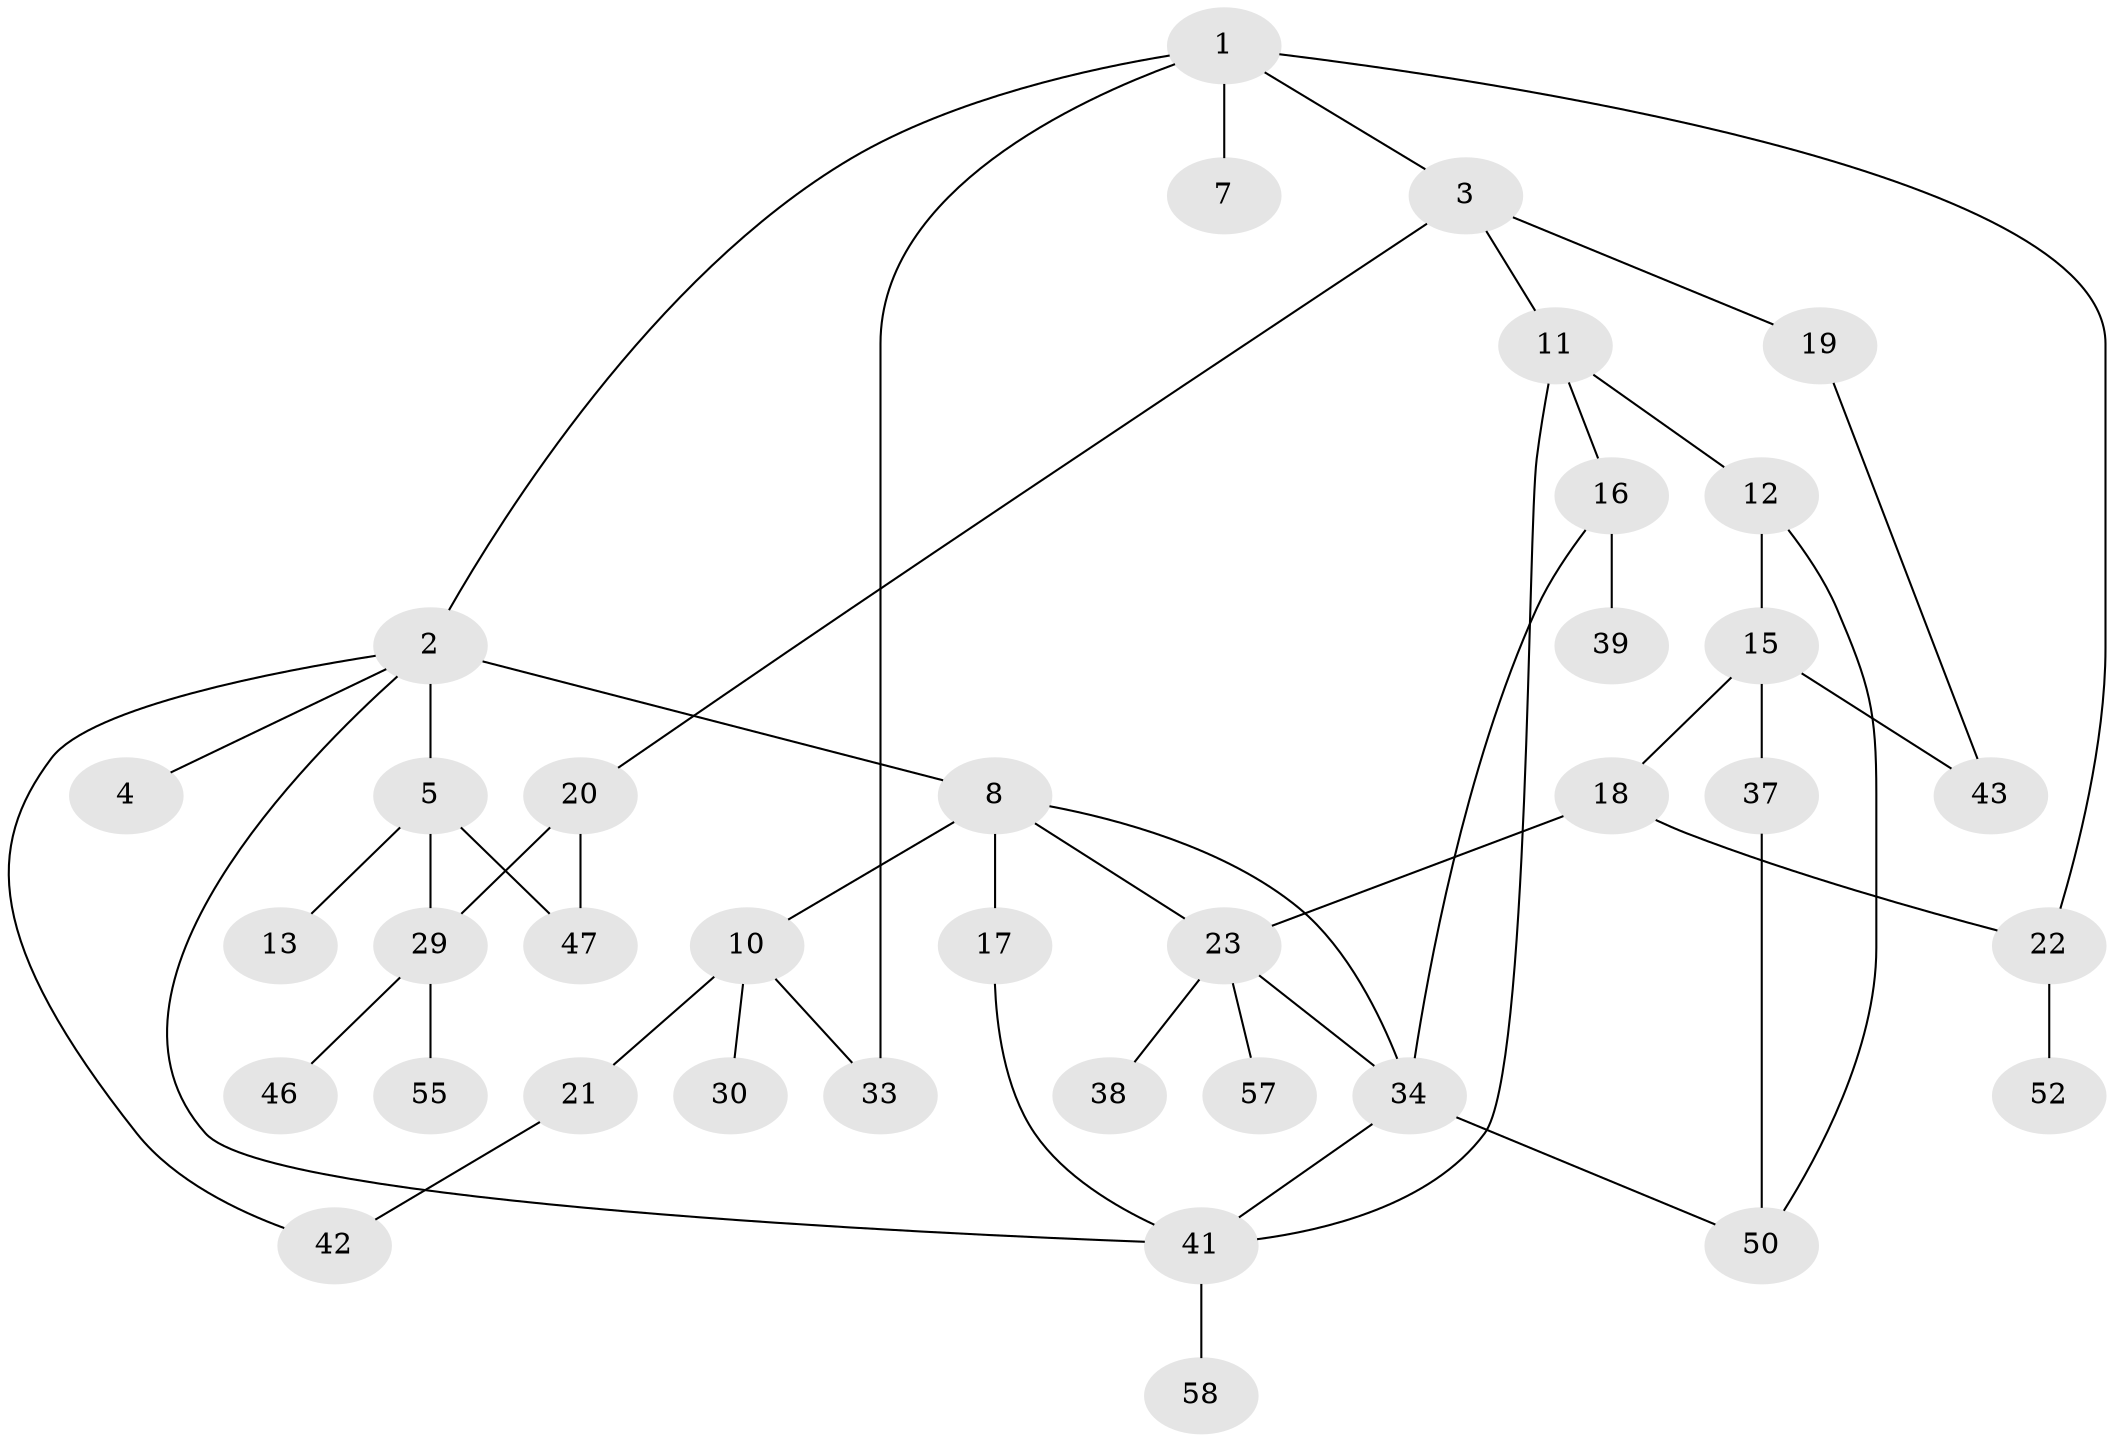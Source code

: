 // original degree distribution, {4: 0.15254237288135594, 8: 0.01694915254237288, 5: 0.0847457627118644, 2: 0.288135593220339, 1: 0.2711864406779661, 3: 0.1864406779661017}
// Generated by graph-tools (version 1.1) at 2025/41/03/06/25 10:41:28]
// undirected, 37 vertices, 50 edges
graph export_dot {
graph [start="1"]
  node [color=gray90,style=filled];
  1 [super="+9"];
  2 [super="+49"];
  3 [super="+6"];
  4 [super="+59"];
  5 [super="+28"];
  7 [super="+56"];
  8 [super="+24"];
  10 [super="+14"];
  11 [super="+45"];
  12 [super="+27"];
  13 [super="+51"];
  15 [super="+25"];
  16 [super="+36"];
  17;
  18 [super="+26"];
  19;
  20 [super="+40"];
  21 [super="+31"];
  22;
  23 [super="+54"];
  29 [super="+32"];
  30;
  33;
  34 [super="+35"];
  37 [super="+53"];
  38;
  39;
  41 [super="+44"];
  42;
  43 [super="+48"];
  46;
  47;
  50;
  52;
  55;
  57;
  58;
  1 -- 2;
  1 -- 3;
  1 -- 7 [weight=2];
  1 -- 33;
  1 -- 22;
  2 -- 4;
  2 -- 5;
  2 -- 8 [weight=2];
  2 -- 41;
  2 -- 42;
  3 -- 11;
  3 -- 19;
  3 -- 20;
  5 -- 13;
  5 -- 47;
  5 -- 29;
  8 -- 10;
  8 -- 17;
  8 -- 23;
  8 -- 34;
  10 -- 21;
  10 -- 33;
  10 -- 30;
  11 -- 12;
  11 -- 16;
  11 -- 41;
  12 -- 15;
  12 -- 50;
  15 -- 18 [weight=2];
  15 -- 37;
  15 -- 43;
  16 -- 39;
  16 -- 34;
  17 -- 41;
  18 -- 22;
  18 -- 23;
  19 -- 43;
  20 -- 29;
  20 -- 47;
  21 -- 42;
  22 -- 52;
  23 -- 34 [weight=2];
  23 -- 38;
  23 -- 57;
  29 -- 46;
  29 -- 55;
  34 -- 41;
  34 -- 50;
  37 -- 50;
  41 -- 58;
}
